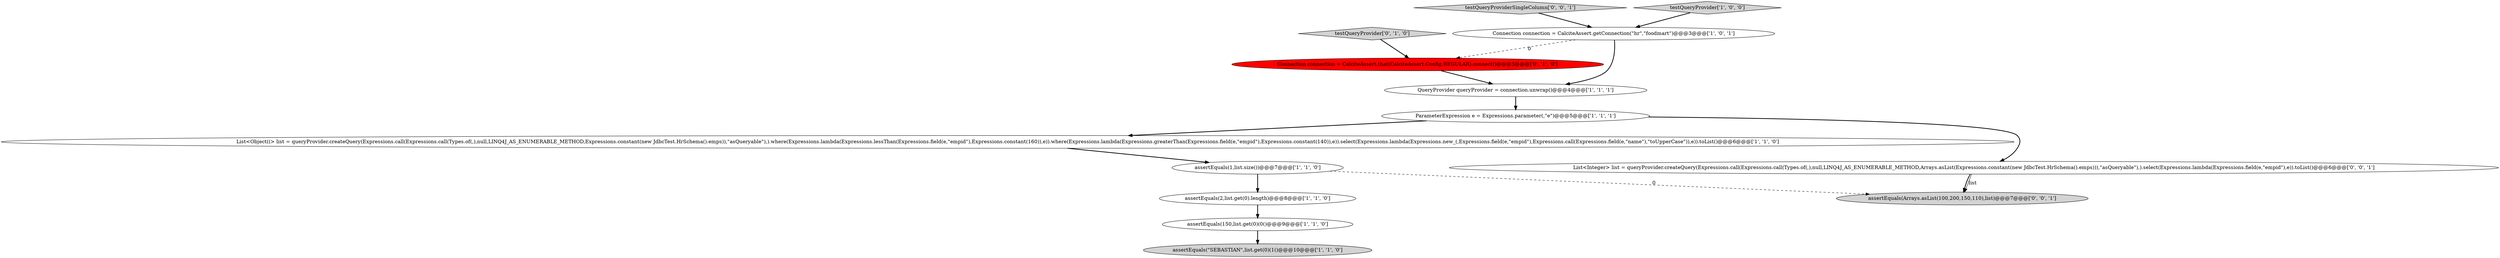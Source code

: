 digraph {
1 [style = filled, label = "QueryProvider queryProvider = connection.unwrap()@@@4@@@['1', '1', '1']", fillcolor = white, shape = ellipse image = "AAA0AAABBB1BBB"];
7 [style = filled, label = "assertEquals(2,list.get(0).length)@@@8@@@['1', '1', '0']", fillcolor = white, shape = ellipse image = "AAA0AAABBB1BBB"];
0 [style = filled, label = "Connection connection = CalciteAssert.getConnection(\"hr\",\"foodmart\")@@@3@@@['1', '0', '1']", fillcolor = white, shape = ellipse image = "AAA0AAABBB1BBB"];
4 [style = filled, label = "assertEquals(\"SEBASTIAN\",list.get(0)(1()@@@10@@@['1', '1', '0']", fillcolor = lightgray, shape = ellipse image = "AAA0AAABBB1BBB"];
5 [style = filled, label = "ParameterExpression e = Expressions.parameter(,\"e\")@@@5@@@['1', '1', '1']", fillcolor = white, shape = ellipse image = "AAA0AAABBB1BBB"];
9 [style = filled, label = "Connection connection = CalciteAssert.that(CalciteAssert.Config.REGULAR).connect()@@@3@@@['0', '1', '0']", fillcolor = red, shape = ellipse image = "AAA1AAABBB2BBB"];
11 [style = filled, label = "testQueryProviderSingleColumn['0', '0', '1']", fillcolor = lightgray, shape = diamond image = "AAA0AAABBB3BBB"];
13 [style = filled, label = "assertEquals(Arrays.asList(100,200,150,110),list)@@@7@@@['0', '0', '1']", fillcolor = lightgray, shape = ellipse image = "AAA0AAABBB3BBB"];
6 [style = filled, label = "List<Object((> list = queryProvider.createQuery(Expressions.call(Expressions.call(Types.of(,),null,LINQ4J_AS_ENUMERABLE_METHOD,Expressions.constant(new JdbcTest.HrSchema().emps)),\"asQueryable\"),).where(Expressions.lambda(Expressions.lessThan(Expressions.field(e,\"empid\"),Expressions.constant(160)),e)).where(Expressions.lambda(Expressions.greaterThan(Expressions.field(e,\"empid\"),Expressions.constant(140)),e)).select(Expressions.lambda(Expressions.new_(,Expressions.field(e,\"empid\"),Expressions.call(Expressions.field(e,\"name\"),\"toUpperCase\")),e)).toList()@@@6@@@['1', '1', '0']", fillcolor = white, shape = ellipse image = "AAA0AAABBB1BBB"];
3 [style = filled, label = "testQueryProvider['1', '0', '0']", fillcolor = lightgray, shape = diamond image = "AAA0AAABBB1BBB"];
2 [style = filled, label = "assertEquals(1,list.size())@@@7@@@['1', '1', '0']", fillcolor = white, shape = ellipse image = "AAA0AAABBB1BBB"];
8 [style = filled, label = "assertEquals(150,list.get(0)(0()@@@9@@@['1', '1', '0']", fillcolor = white, shape = ellipse image = "AAA0AAABBB1BBB"];
12 [style = filled, label = "List<Integer> list = queryProvider.createQuery(Expressions.call(Expressions.call(Types.of(,),null,LINQ4J_AS_ENUMERABLE_METHOD,Arrays.asList(Expressions.constant(new JdbcTest.HrSchema().emps))),\"asQueryable\"),).select(Expressions.lambda(Expressions.field(e,\"empid\"),e)).toList()@@@6@@@['0', '0', '1']", fillcolor = white, shape = ellipse image = "AAA0AAABBB3BBB"];
10 [style = filled, label = "testQueryProvider['0', '1', '0']", fillcolor = lightgray, shape = diamond image = "AAA0AAABBB2BBB"];
1->5 [style = bold, label=""];
12->13 [style = bold, label=""];
10->9 [style = bold, label=""];
11->0 [style = bold, label=""];
2->7 [style = bold, label=""];
8->4 [style = bold, label=""];
5->6 [style = bold, label=""];
9->1 [style = bold, label=""];
0->9 [style = dashed, label="0"];
5->12 [style = bold, label=""];
7->8 [style = bold, label=""];
2->13 [style = dashed, label="0"];
0->1 [style = bold, label=""];
3->0 [style = bold, label=""];
6->2 [style = bold, label=""];
12->13 [style = solid, label="list"];
}
